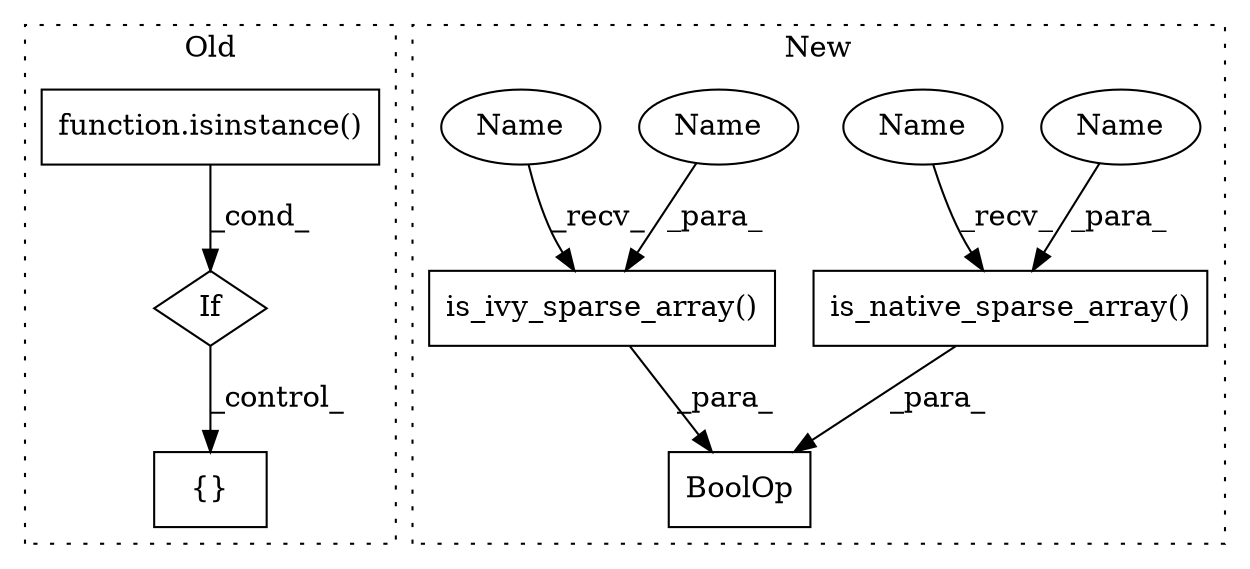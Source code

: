 digraph G {
subgraph cluster0 {
1 [label="{}" a="59" s="875,1029" l="18,0" shape="box"];
3 [label="If" a="96" s="533" l="0" shape="diamond"];
6 [label="function.isinstance()" a="75" s="533,562" l="11,1" shape="box"];
label = "Old";
style="dotted";
}
subgraph cluster1 {
2 [label="is_native_sparse_array()" a="75" s="498,526" l="27,1" shape="box"];
4 [label="BoolOp" a="72" s="468" l="59" shape="box"];
5 [label="is_ivy_sparse_array()" a="75" s="468,493" l="24,1" shape="box"];
7 [label="Name" a="87" s="492" l="1" shape="ellipse"];
8 [label="Name" a="87" s="525" l="1" shape="ellipse"];
9 [label="Name" a="87" s="498" l="3" shape="ellipse"];
10 [label="Name" a="87" s="468" l="3" shape="ellipse"];
label = "New";
style="dotted";
}
2 -> 4 [label="_para_"];
3 -> 1 [label="_control_"];
5 -> 4 [label="_para_"];
6 -> 3 [label="_cond_"];
7 -> 5 [label="_para_"];
8 -> 2 [label="_para_"];
9 -> 2 [label="_recv_"];
10 -> 5 [label="_recv_"];
}
